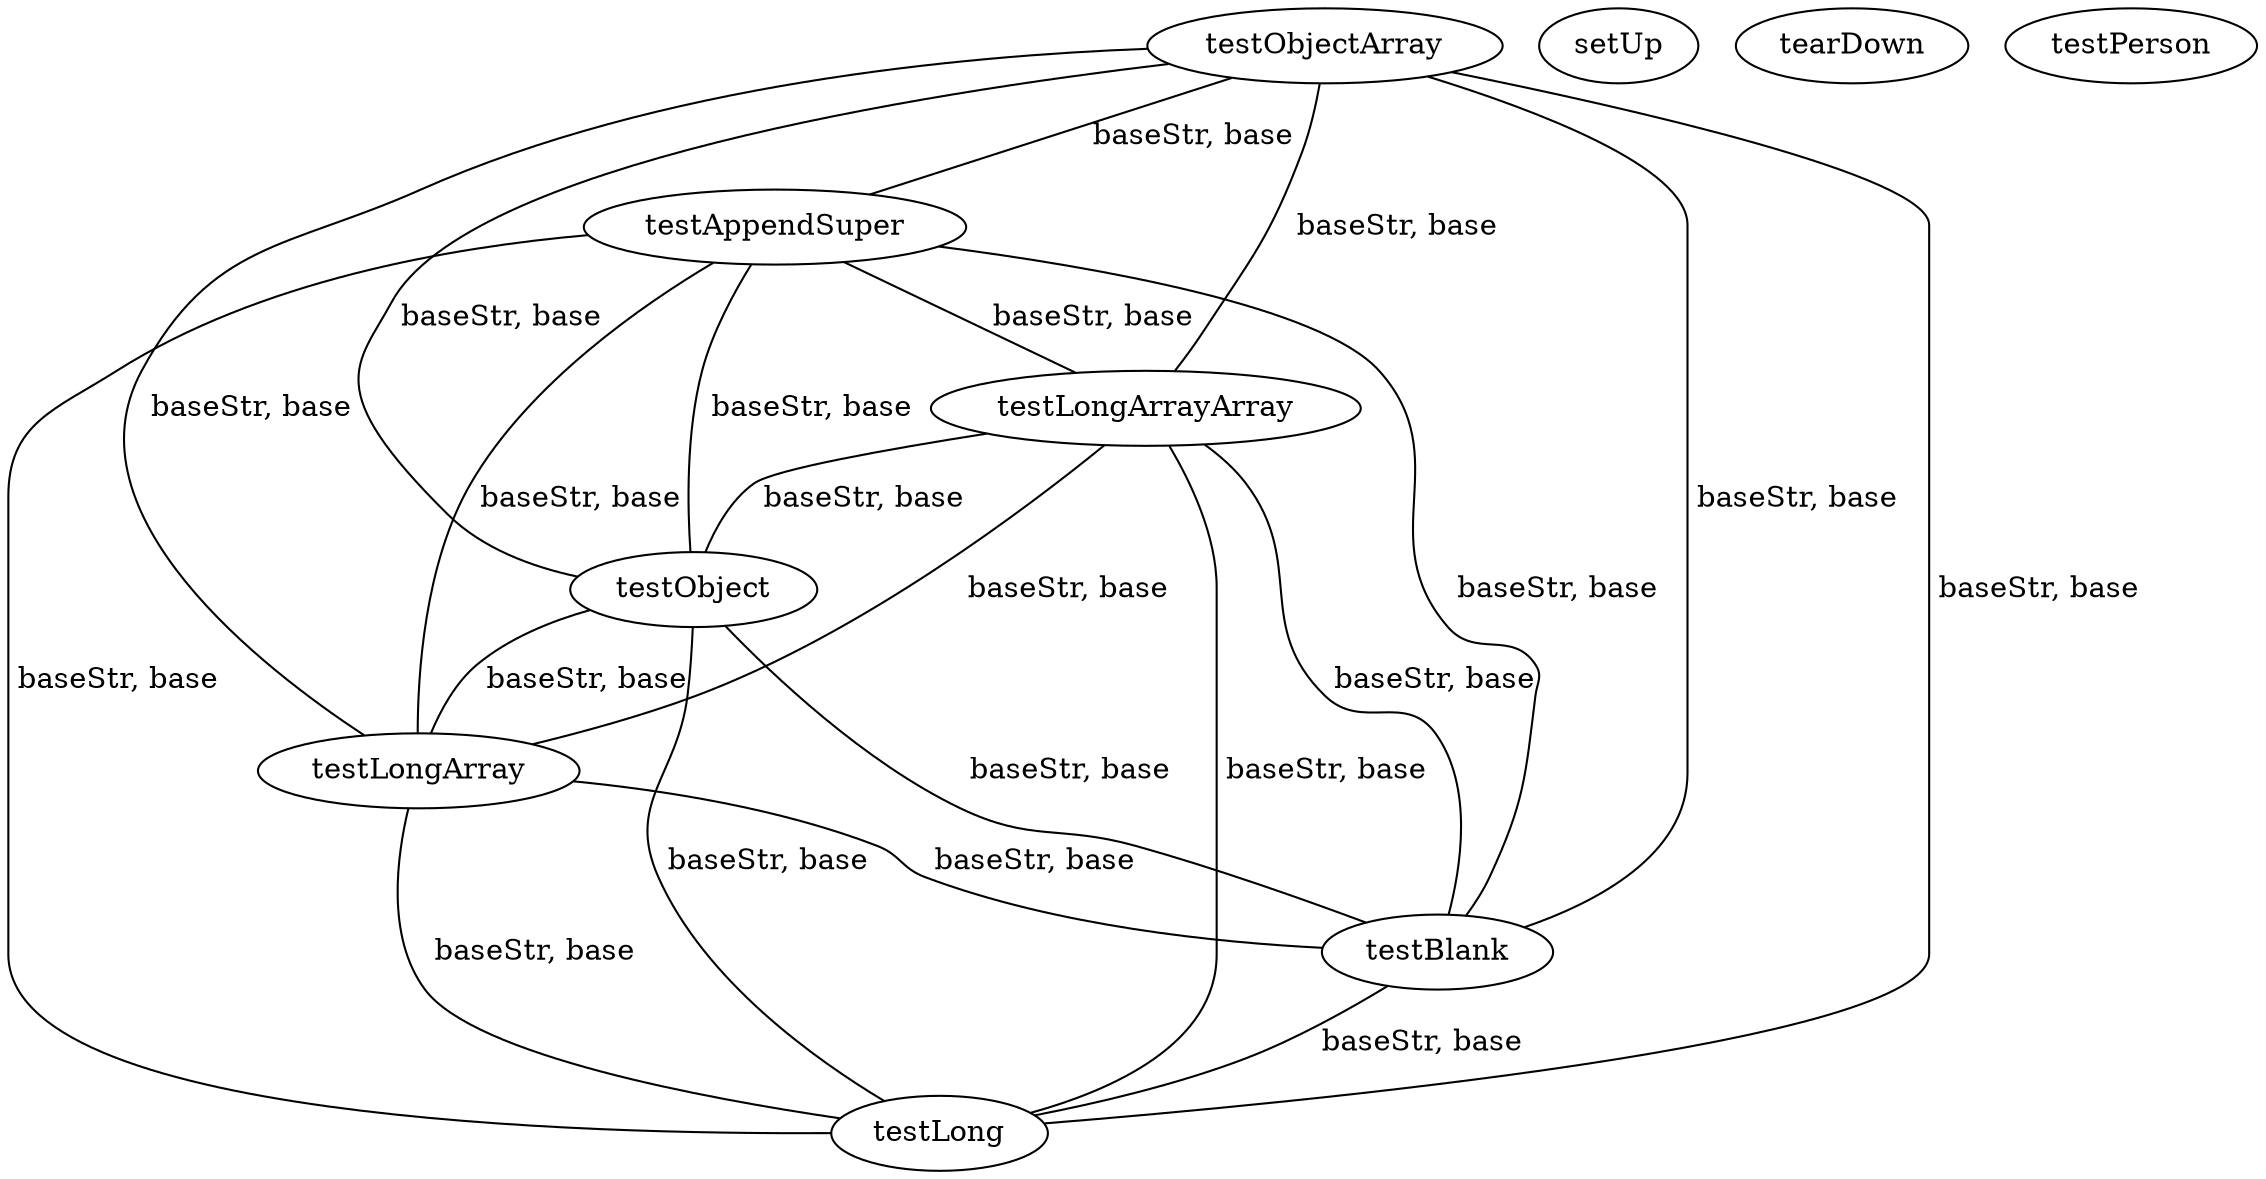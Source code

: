 digraph G {
testObjectArray;
testAppendSuper;
testLongArrayArray;
testObject;
setUp;
testLongArray;
tearDown;
testBlank;
testPerson;
testLong;
testObjectArray -> testAppendSuper [label=" baseStr, base", dir=none];
testObjectArray -> testLongArrayArray [label=" baseStr, base", dir=none];
testObjectArray -> testObject [label=" baseStr, base", dir=none];
testObjectArray -> testLongArray [label=" baseStr, base", dir=none];
testObjectArray -> testBlank [label=" baseStr, base", dir=none];
testObjectArray -> testLong [label=" baseStr, base", dir=none];
testAppendSuper -> testLongArrayArray [label=" baseStr, base", dir=none];
testAppendSuper -> testObject [label=" baseStr, base", dir=none];
testAppendSuper -> testLongArray [label=" baseStr, base", dir=none];
testAppendSuper -> testBlank [label=" baseStr, base", dir=none];
testAppendSuper -> testLong [label=" baseStr, base", dir=none];
testLongArrayArray -> testObject [label=" baseStr, base", dir=none];
testLongArrayArray -> testLongArray [label=" baseStr, base", dir=none];
testLongArrayArray -> testBlank [label=" baseStr, base", dir=none];
testLongArrayArray -> testLong [label=" baseStr, base", dir=none];
testObject -> testLongArray [label=" baseStr, base", dir=none];
testObject -> testBlank [label=" baseStr, base", dir=none];
testObject -> testLong [label=" baseStr, base", dir=none];
testLongArray -> testBlank [label=" baseStr, base", dir=none];
testLongArray -> testLong [label=" baseStr, base", dir=none];
testBlank -> testLong [label=" baseStr, base", dir=none];
}